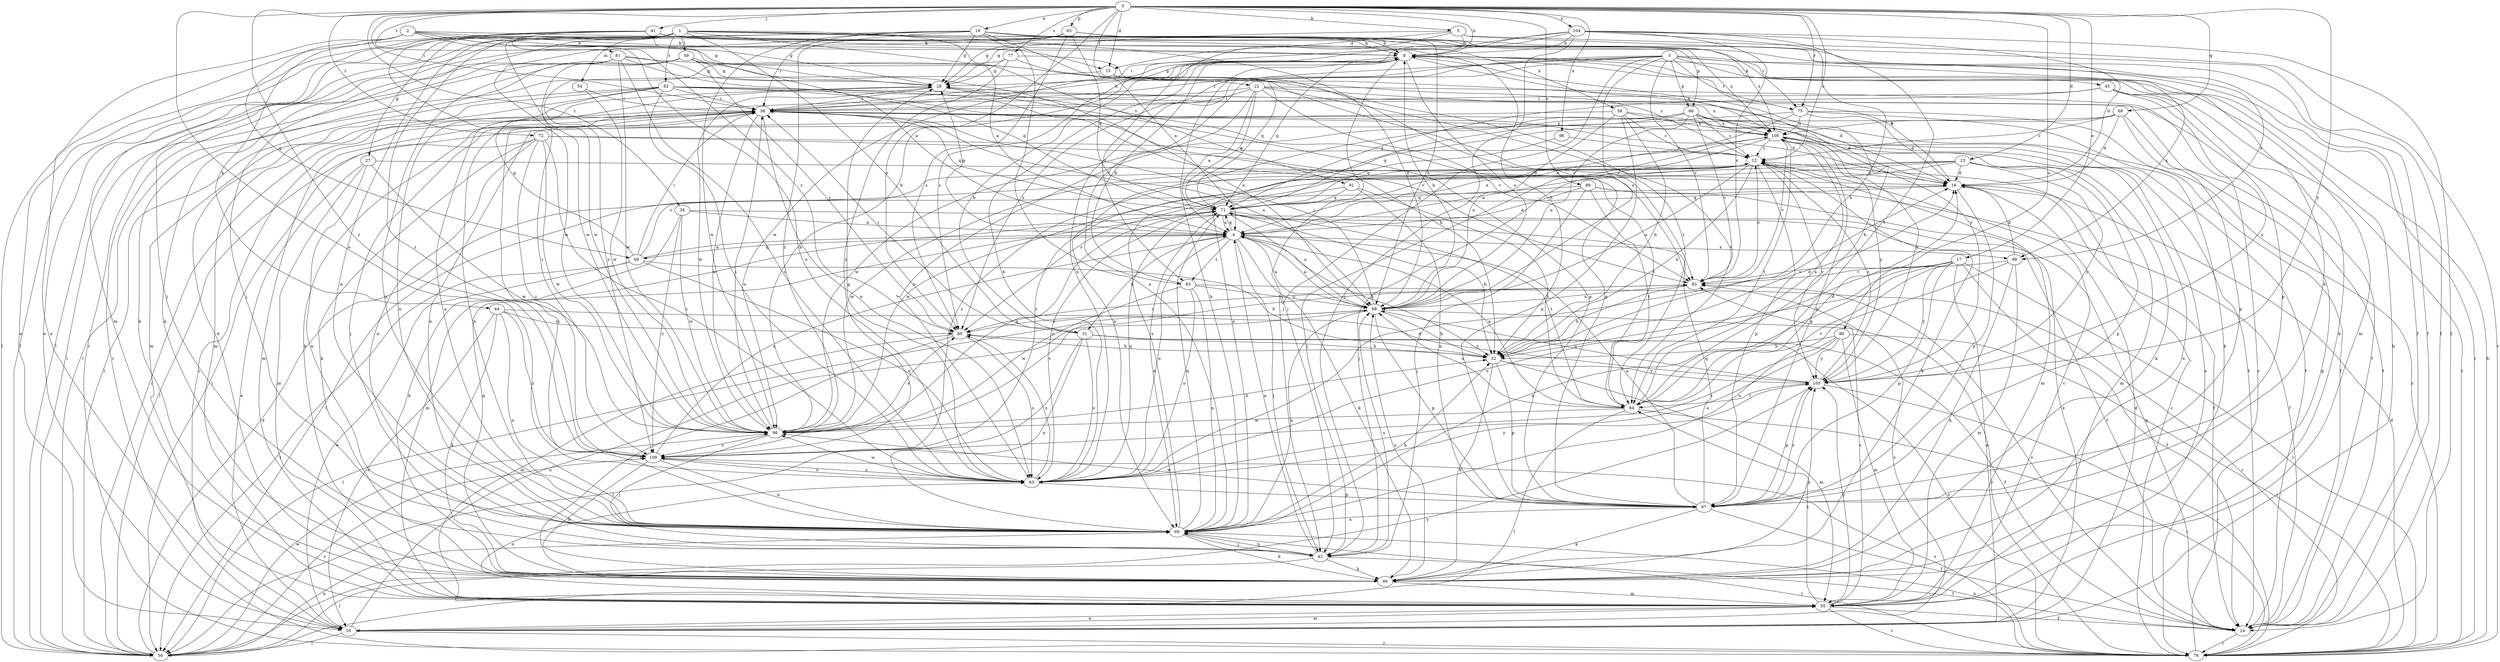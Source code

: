 strict digraph  {
0;
1;
2;
3;
4;
5;
8;
12;
13;
15;
16;
17;
19;
20;
22;
24;
27;
28;
31;
32;
34;
38;
41;
42;
44;
45;
46;
49;
50;
54;
55;
58;
60;
63;
65;
66;
67;
68;
69;
71;
72;
75;
76;
77;
80;
81;
82;
83;
84;
86;
88;
89;
91;
92;
96;
98;
99;
100;
104;
105;
109;
0 -> 5  [label=b];
0 -> 8  [label=b];
0 -> 12  [label=c];
0 -> 13  [label=d];
0 -> 15  [label=d];
0 -> 17  [label=e];
0 -> 19  [label=e];
0 -> 22  [label=f];
0 -> 34  [label=i];
0 -> 38  [label=i];
0 -> 41  [label=j];
0 -> 63  [label=o];
0 -> 65  [label=p];
0 -> 68  [label=q];
0 -> 72  [label=r];
0 -> 75  [label=r];
0 -> 77  [label=s];
0 -> 80  [label=s];
0 -> 81  [label=t];
0 -> 86  [label=u];
0 -> 89  [label=v];
0 -> 98  [label=x];
0 -> 104  [label=y];
0 -> 105  [label=y];
0 -> 109  [label=z];
1 -> 4  [label=a];
1 -> 20  [label=e];
1 -> 24  [label=f];
1 -> 27  [label=g];
1 -> 31  [label=h];
1 -> 42  [label=j];
1 -> 49  [label=l];
1 -> 50  [label=l];
1 -> 54  [label=m];
1 -> 58  [label=n];
1 -> 60  [label=n];
1 -> 75  [label=r];
1 -> 82  [label=t];
1 -> 88  [label=u];
1 -> 91  [label=v];
1 -> 96  [label=w];
1 -> 99  [label=x];
1 -> 109  [label=z];
2 -> 4  [label=a];
2 -> 8  [label=b];
2 -> 15  [label=d];
2 -> 20  [label=e];
2 -> 28  [label=g];
2 -> 44  [label=k];
2 -> 63  [label=o];
2 -> 66  [label=p];
2 -> 69  [label=q];
3 -> 38  [label=i];
3 -> 42  [label=j];
3 -> 45  [label=k];
3 -> 55  [label=m];
3 -> 63  [label=o];
3 -> 66  [label=p];
3 -> 75  [label=r];
3 -> 76  [label=r];
3 -> 80  [label=s];
3 -> 83  [label=t];
3 -> 88  [label=u];
3 -> 92  [label=v];
3 -> 99  [label=x];
4 -> 28  [label=g];
4 -> 31  [label=h];
4 -> 32  [label=h];
4 -> 42  [label=j];
4 -> 46  [label=k];
4 -> 63  [label=o];
4 -> 69  [label=q];
4 -> 71  [label=q];
4 -> 83  [label=t];
4 -> 88  [label=u];
4 -> 99  [label=x];
4 -> 100  [label=x];
5 -> 8  [label=b];
5 -> 15  [label=d];
5 -> 24  [label=f];
5 -> 28  [label=g];
5 -> 76  [label=r];
5 -> 83  [label=t];
8 -> 28  [label=g];
8 -> 42  [label=j];
8 -> 71  [label=q];
8 -> 88  [label=u];
8 -> 100  [label=x];
12 -> 16  [label=d];
12 -> 32  [label=h];
12 -> 42  [label=j];
12 -> 46  [label=k];
12 -> 55  [label=m];
12 -> 67  [label=p];
12 -> 88  [label=u];
12 -> 96  [label=w];
12 -> 105  [label=y];
12 -> 109  [label=z];
13 -> 4  [label=a];
13 -> 16  [label=d];
13 -> 50  [label=l];
13 -> 55  [label=m];
13 -> 67  [label=p];
13 -> 80  [label=s];
13 -> 96  [label=w];
13 -> 105  [label=y];
15 -> 71  [label=q];
15 -> 92  [label=v];
15 -> 109  [label=z];
16 -> 8  [label=b];
16 -> 24  [label=f];
16 -> 67  [label=p];
16 -> 71  [label=q];
17 -> 20  [label=e];
17 -> 24  [label=f];
17 -> 32  [label=h];
17 -> 60  [label=n];
17 -> 63  [label=o];
17 -> 67  [label=p];
17 -> 76  [label=r];
17 -> 84  [label=t];
17 -> 92  [label=v];
17 -> 105  [label=y];
19 -> 4  [label=a];
19 -> 8  [label=b];
19 -> 24  [label=f];
19 -> 28  [label=g];
19 -> 38  [label=i];
19 -> 42  [label=j];
19 -> 55  [label=m];
19 -> 60  [label=n];
19 -> 96  [label=w];
19 -> 100  [label=x];
19 -> 109  [label=z];
20 -> 8  [label=b];
20 -> 16  [label=d];
20 -> 38  [label=i];
20 -> 50  [label=l];
20 -> 55  [label=m];
20 -> 76  [label=r];
20 -> 88  [label=u];
20 -> 92  [label=v];
22 -> 4  [label=a];
22 -> 16  [label=d];
22 -> 38  [label=i];
22 -> 55  [label=m];
22 -> 63  [label=o];
22 -> 71  [label=q];
22 -> 76  [label=r];
22 -> 84  [label=t];
22 -> 92  [label=v];
24 -> 71  [label=q];
24 -> 76  [label=r];
24 -> 92  [label=v];
27 -> 16  [label=d];
27 -> 20  [label=e];
27 -> 55  [label=m];
27 -> 60  [label=n];
27 -> 96  [label=w];
28 -> 38  [label=i];
28 -> 60  [label=n];
28 -> 67  [label=p];
28 -> 96  [label=w];
31 -> 8  [label=b];
31 -> 24  [label=f];
31 -> 32  [label=h];
31 -> 38  [label=i];
31 -> 50  [label=l];
31 -> 60  [label=n];
31 -> 63  [label=o];
32 -> 16  [label=d];
32 -> 46  [label=k];
32 -> 55  [label=m];
32 -> 67  [label=p];
32 -> 105  [label=y];
34 -> 4  [label=a];
34 -> 24  [label=f];
34 -> 46  [label=k];
34 -> 96  [label=w];
34 -> 109  [label=z];
38 -> 8  [label=b];
38 -> 16  [label=d];
38 -> 24  [label=f];
38 -> 42  [label=j];
38 -> 46  [label=k];
38 -> 55  [label=m];
38 -> 60  [label=n];
38 -> 63  [label=o];
38 -> 71  [label=q];
38 -> 88  [label=u];
38 -> 96  [label=w];
38 -> 100  [label=x];
41 -> 8  [label=b];
41 -> 20  [label=e];
41 -> 28  [label=g];
41 -> 32  [label=h];
41 -> 50  [label=l];
41 -> 80  [label=s];
41 -> 96  [label=w];
41 -> 100  [label=x];
42 -> 4  [label=a];
42 -> 24  [label=f];
42 -> 46  [label=k];
42 -> 50  [label=l];
42 -> 60  [label=n];
42 -> 88  [label=u];
44 -> 20  [label=e];
44 -> 46  [label=k];
44 -> 60  [label=n];
44 -> 80  [label=s];
44 -> 105  [label=y];
44 -> 109  [label=z];
45 -> 38  [label=i];
45 -> 46  [label=k];
45 -> 67  [label=p];
45 -> 71  [label=q];
45 -> 76  [label=r];
45 -> 105  [label=y];
46 -> 55  [label=m];
46 -> 71  [label=q];
46 -> 88  [label=u];
46 -> 100  [label=x];
46 -> 105  [label=y];
49 -> 28  [label=g];
49 -> 46  [label=k];
49 -> 50  [label=l];
49 -> 80  [label=s];
49 -> 84  [label=t];
49 -> 88  [label=u];
49 -> 109  [label=z];
50 -> 16  [label=d];
50 -> 38  [label=i];
50 -> 60  [label=n];
50 -> 96  [label=w];
50 -> 105  [label=y];
50 -> 109  [label=z];
54 -> 38  [label=i];
54 -> 96  [label=w];
55 -> 12  [label=c];
55 -> 20  [label=e];
55 -> 24  [label=f];
55 -> 63  [label=o];
55 -> 76  [label=r];
55 -> 84  [label=t];
55 -> 92  [label=v];
55 -> 100  [label=x];
55 -> 105  [label=y];
58 -> 12  [label=c];
58 -> 16  [label=d];
58 -> 32  [label=h];
58 -> 60  [label=n];
58 -> 67  [label=p];
58 -> 88  [label=u];
58 -> 100  [label=x];
60 -> 8  [label=b];
60 -> 32  [label=h];
60 -> 38  [label=i];
60 -> 42  [label=j];
60 -> 46  [label=k];
60 -> 71  [label=q];
60 -> 76  [label=r];
60 -> 100  [label=x];
63 -> 8  [label=b];
63 -> 16  [label=d];
63 -> 28  [label=g];
63 -> 67  [label=p];
63 -> 71  [label=q];
63 -> 80  [label=s];
63 -> 96  [label=w];
63 -> 105  [label=y];
63 -> 109  [label=z];
65 -> 8  [label=b];
65 -> 28  [label=g];
65 -> 50  [label=l];
65 -> 71  [label=q];
65 -> 76  [label=r];
65 -> 80  [label=s];
65 -> 88  [label=u];
65 -> 96  [label=w];
66 -> 12  [label=c];
66 -> 24  [label=f];
66 -> 60  [label=n];
66 -> 71  [label=q];
66 -> 76  [label=r];
66 -> 88  [label=u];
66 -> 92  [label=v];
66 -> 96  [label=w];
66 -> 100  [label=x];
66 -> 105  [label=y];
67 -> 4  [label=a];
67 -> 8  [label=b];
67 -> 24  [label=f];
67 -> 28  [label=g];
67 -> 46  [label=k];
67 -> 60  [label=n];
67 -> 71  [label=q];
67 -> 96  [label=w];
67 -> 105  [label=y];
68 -> 12  [label=c];
68 -> 16  [label=d];
68 -> 24  [label=f];
68 -> 60  [label=n];
68 -> 67  [label=p];
68 -> 100  [label=x];
69 -> 4  [label=a];
69 -> 12  [label=c];
69 -> 20  [label=e];
69 -> 28  [label=g];
69 -> 32  [label=h];
69 -> 38  [label=i];
69 -> 50  [label=l];
69 -> 63  [label=o];
71 -> 4  [label=a];
71 -> 32  [label=h];
71 -> 55  [label=m];
71 -> 60  [label=n];
71 -> 84  [label=t];
71 -> 88  [label=u];
72 -> 12  [label=c];
72 -> 46  [label=k];
72 -> 50  [label=l];
72 -> 60  [label=n];
72 -> 63  [label=o];
72 -> 84  [label=t];
72 -> 96  [label=w];
72 -> 109  [label=z];
75 -> 4  [label=a];
75 -> 16  [label=d];
75 -> 24  [label=f];
75 -> 46  [label=k];
75 -> 50  [label=l];
75 -> 100  [label=x];
76 -> 8  [label=b];
76 -> 12  [label=c];
76 -> 16  [label=d];
76 -> 28  [label=g];
76 -> 60  [label=n];
76 -> 80  [label=s];
76 -> 109  [label=z];
77 -> 28  [label=g];
77 -> 50  [label=l];
77 -> 92  [label=v];
77 -> 105  [label=y];
77 -> 109  [label=z];
80 -> 32  [label=h];
80 -> 46  [label=k];
80 -> 55  [label=m];
80 -> 63  [label=o];
81 -> 12  [label=c];
81 -> 28  [label=g];
81 -> 46  [label=k];
81 -> 60  [label=n];
81 -> 63  [label=o];
81 -> 71  [label=q];
81 -> 76  [label=r];
81 -> 96  [label=w];
82 -> 24  [label=f];
82 -> 32  [label=h];
82 -> 38  [label=i];
82 -> 46  [label=k];
82 -> 50  [label=l];
82 -> 55  [label=m];
82 -> 60  [label=n];
82 -> 63  [label=o];
82 -> 92  [label=v];
82 -> 100  [label=x];
83 -> 8  [label=b];
83 -> 60  [label=n];
83 -> 63  [label=o];
83 -> 76  [label=r];
83 -> 88  [label=u];
83 -> 96  [label=w];
84 -> 4  [label=a];
84 -> 8  [label=b];
84 -> 16  [label=d];
84 -> 50  [label=l];
84 -> 76  [label=r];
84 -> 88  [label=u];
84 -> 96  [label=w];
84 -> 100  [label=x];
86 -> 32  [label=h];
86 -> 55  [label=m];
86 -> 63  [label=o];
86 -> 76  [label=r];
86 -> 105  [label=y];
86 -> 109  [label=z];
88 -> 4  [label=a];
88 -> 8  [label=b];
88 -> 32  [label=h];
88 -> 38  [label=i];
88 -> 50  [label=l];
88 -> 60  [label=n];
88 -> 67  [label=p];
88 -> 76  [label=r];
88 -> 80  [label=s];
89 -> 4  [label=a];
89 -> 20  [label=e];
89 -> 24  [label=f];
89 -> 42  [label=j];
89 -> 71  [label=q];
89 -> 84  [label=t];
91 -> 63  [label=o];
91 -> 67  [label=p];
91 -> 71  [label=q];
91 -> 84  [label=t];
92 -> 12  [label=c];
92 -> 32  [label=h];
92 -> 80  [label=s];
92 -> 88  [label=u];
96 -> 8  [label=b];
96 -> 32  [label=h];
96 -> 38  [label=i];
96 -> 42  [label=j];
96 -> 71  [label=q];
96 -> 80  [label=s];
96 -> 92  [label=v];
96 -> 109  [label=z];
98 -> 12  [label=c];
98 -> 71  [label=q];
99 -> 16  [label=d];
99 -> 46  [label=k];
99 -> 55  [label=m];
99 -> 60  [label=n];
99 -> 92  [label=v];
100 -> 12  [label=c];
100 -> 42  [label=j];
100 -> 46  [label=k];
100 -> 67  [label=p];
100 -> 84  [label=t];
100 -> 92  [label=v];
100 -> 105  [label=y];
104 -> 8  [label=b];
104 -> 16  [label=d];
104 -> 24  [label=f];
104 -> 32  [label=h];
104 -> 38  [label=i];
104 -> 42  [label=j];
104 -> 80  [label=s];
104 -> 84  [label=t];
104 -> 92  [label=v];
104 -> 96  [label=w];
105 -> 12  [label=c];
105 -> 67  [label=p];
105 -> 76  [label=r];
105 -> 84  [label=t];
105 -> 88  [label=u];
109 -> 4  [label=a];
109 -> 12  [label=c];
109 -> 46  [label=k];
109 -> 60  [label=n];
109 -> 63  [label=o];
}
